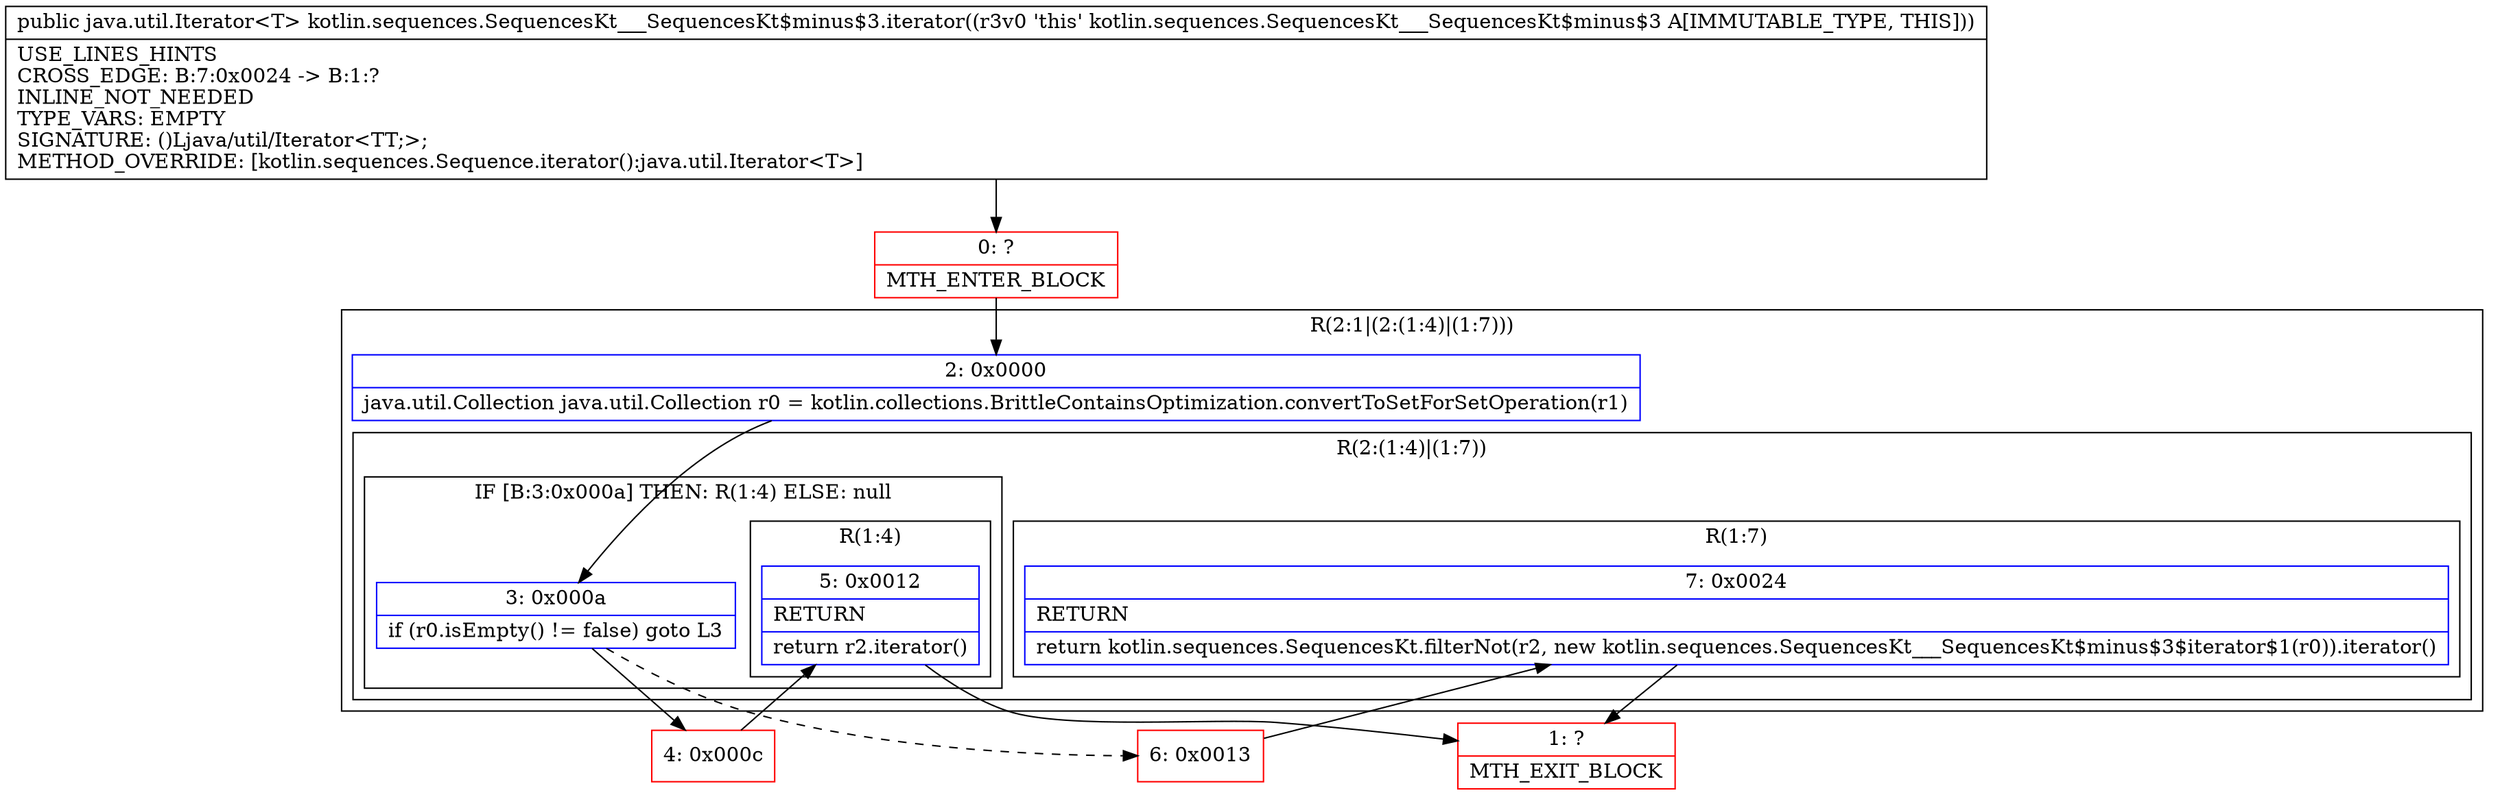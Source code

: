 digraph "CFG forkotlin.sequences.SequencesKt___SequencesKt$minus$3.iterator()Ljava\/util\/Iterator;" {
subgraph cluster_Region_67340521 {
label = "R(2:1|(2:(1:4)|(1:7)))";
node [shape=record,color=blue];
Node_2 [shape=record,label="{2\:\ 0x0000|java.util.Collection java.util.Collection r0 = kotlin.collections.BrittleContainsOptimization.convertToSetForSetOperation(r1)\l}"];
subgraph cluster_Region_159586479 {
label = "R(2:(1:4)|(1:7))";
node [shape=record,color=blue];
subgraph cluster_IfRegion_275063945 {
label = "IF [B:3:0x000a] THEN: R(1:4) ELSE: null";
node [shape=record,color=blue];
Node_3 [shape=record,label="{3\:\ 0x000a|if (r0.isEmpty() != false) goto L3\l}"];
subgraph cluster_Region_821769338 {
label = "R(1:4)";
node [shape=record,color=blue];
Node_5 [shape=record,label="{5\:\ 0x0012|RETURN\l|return r2.iterator()\l}"];
}
}
subgraph cluster_Region_1102684982 {
label = "R(1:7)";
node [shape=record,color=blue];
Node_7 [shape=record,label="{7\:\ 0x0024|RETURN\l|return kotlin.sequences.SequencesKt.filterNot(r2, new kotlin.sequences.SequencesKt___SequencesKt$minus$3$iterator$1(r0)).iterator()\l}"];
}
}
}
Node_0 [shape=record,color=red,label="{0\:\ ?|MTH_ENTER_BLOCK\l}"];
Node_4 [shape=record,color=red,label="{4\:\ 0x000c}"];
Node_1 [shape=record,color=red,label="{1\:\ ?|MTH_EXIT_BLOCK\l}"];
Node_6 [shape=record,color=red,label="{6\:\ 0x0013}"];
MethodNode[shape=record,label="{public java.util.Iterator\<T\> kotlin.sequences.SequencesKt___SequencesKt$minus$3.iterator((r3v0 'this' kotlin.sequences.SequencesKt___SequencesKt$minus$3 A[IMMUTABLE_TYPE, THIS]))  | USE_LINES_HINTS\lCROSS_EDGE: B:7:0x0024 \-\> B:1:?\lINLINE_NOT_NEEDED\lTYPE_VARS: EMPTY\lSIGNATURE: ()Ljava\/util\/Iterator\<TT;\>;\lMETHOD_OVERRIDE: [kotlin.sequences.Sequence.iterator():java.util.Iterator\<T\>]\l}"];
MethodNode -> Node_0;Node_2 -> Node_3;
Node_3 -> Node_4;
Node_3 -> Node_6[style=dashed];
Node_5 -> Node_1;
Node_7 -> Node_1;
Node_0 -> Node_2;
Node_4 -> Node_5;
Node_6 -> Node_7;
}

